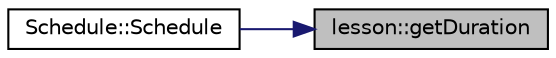 digraph "lesson::getDuration"
{
 // LATEX_PDF_SIZE
  edge [fontname="Helvetica",fontsize="10",labelfontname="Helvetica",labelfontsize="10"];
  node [fontname="Helvetica",fontsize="10",shape=record];
  rankdir="RL";
  Node1 [label="lesson::getDuration",height=0.2,width=0.4,color="black", fillcolor="grey75", style="filled", fontcolor="black",tooltip="Gets the duration of the lesson."];
  Node1 -> Node2 [dir="back",color="midnightblue",fontsize="10",style="solid"];
  Node2 [label="Schedule::Schedule",height=0.2,width=0.4,color="black", fillcolor="white", style="filled",URL="$class_schedule.html#a0be056764a504da0dd223d75829a65eb",tooltip="Parameterized constructor."];
}
